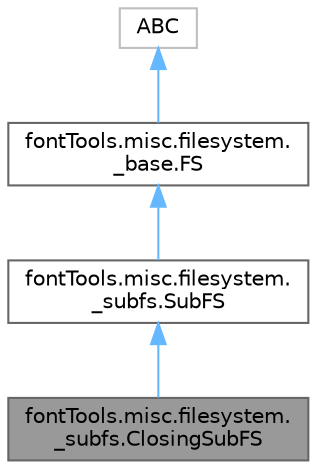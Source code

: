 digraph "fontTools.misc.filesystem._subfs.ClosingSubFS"
{
 // LATEX_PDF_SIZE
  bgcolor="transparent";
  edge [fontname=Helvetica,fontsize=10,labelfontname=Helvetica,labelfontsize=10];
  node [fontname=Helvetica,fontsize=10,shape=box,height=0.2,width=0.4];
  Node1 [id="Node000001",label="fontTools.misc.filesystem.\l_subfs.ClosingSubFS",height=0.2,width=0.4,color="gray40", fillcolor="grey60", style="filled", fontcolor="black",tooltip=" "];
  Node2 -> Node1 [id="edge1_Node000001_Node000002",dir="back",color="steelblue1",style="solid",tooltip=" "];
  Node2 [id="Node000002",label="fontTools.misc.filesystem.\l_subfs.SubFS",height=0.2,width=0.4,color="gray40", fillcolor="white", style="filled",URL="$d4/d20/classfontTools_1_1misc_1_1filesystem_1_1__subfs_1_1SubFS.html",tooltip=" "];
  Node3 -> Node2 [id="edge2_Node000002_Node000003",dir="back",color="steelblue1",style="solid",tooltip=" "];
  Node3 [id="Node000003",label="fontTools.misc.filesystem.\l_base.FS",height=0.2,width=0.4,color="gray40", fillcolor="white", style="filled",URL="$d9/d00/classfontTools_1_1misc_1_1filesystem_1_1__base_1_1FS.html",tooltip=" "];
  Node4 -> Node3 [id="edge3_Node000003_Node000004",dir="back",color="steelblue1",style="solid",tooltip=" "];
  Node4 [id="Node000004",label="ABC",height=0.2,width=0.4,color="grey75", fillcolor="white", style="filled",URL="$dd/d9b/classABC.html",tooltip=" "];
}
